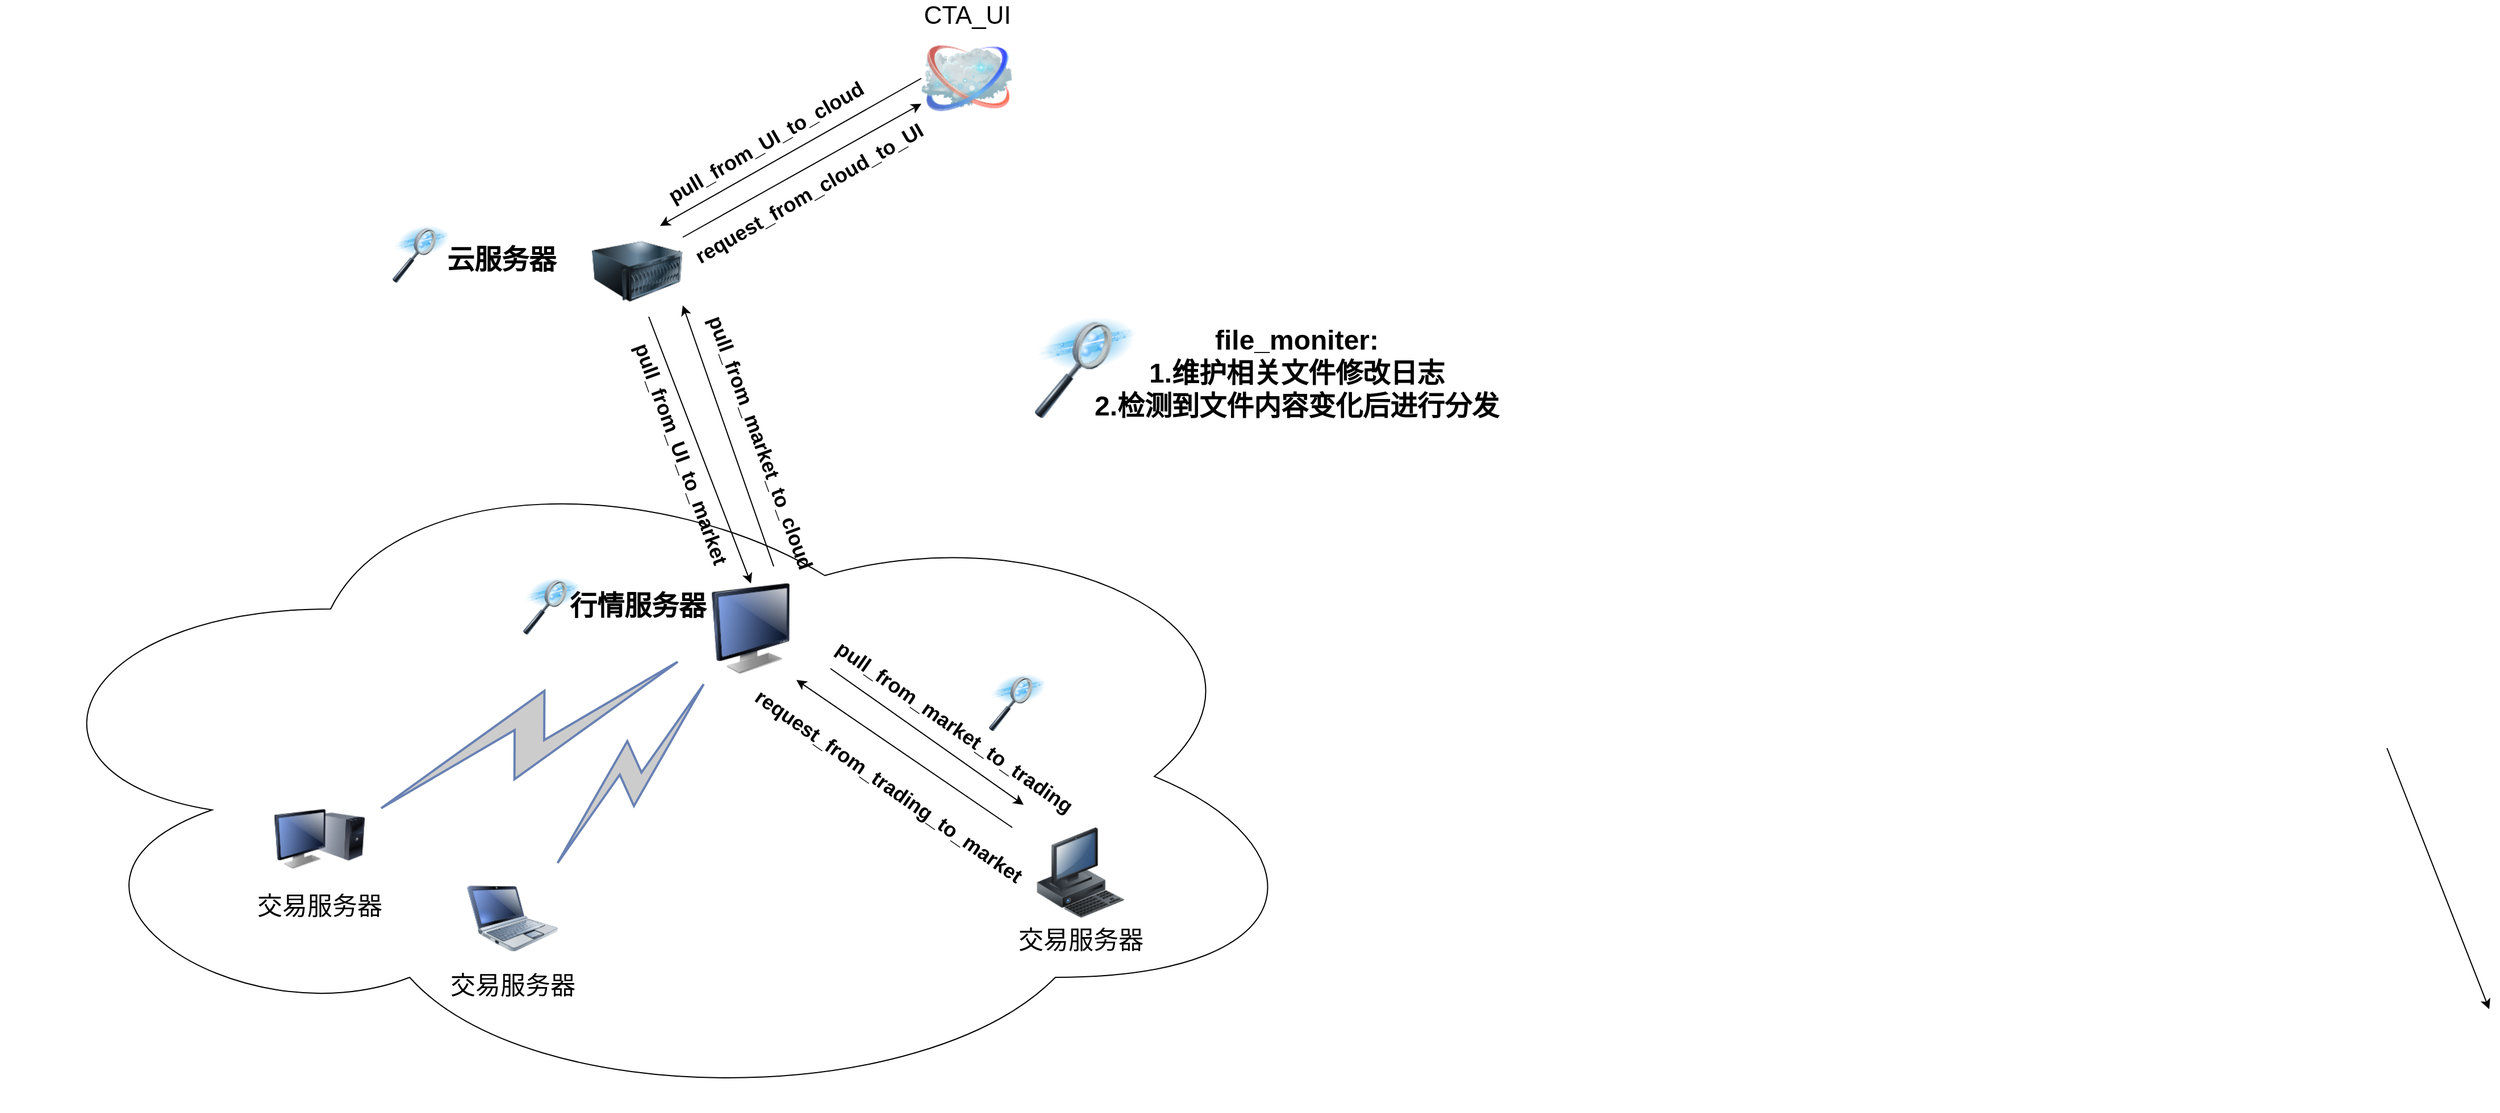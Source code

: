 <mxfile version="21.6.2" type="github">
  <diagram name="Page-1" id="55a83fd1-7818-8e21-69c5-c3457e3827bb">
    <mxGraphModel dx="3174" dy="1974" grid="1" gridSize="10" guides="1" tooltips="1" connect="1" arrows="1" fold="1" page="1" pageScale="1" pageWidth="1100" pageHeight="850" background="none" math="0" shadow="0">
      <root>
        <mxCell id="0" />
        <mxCell id="1" parent="0" />
        <mxCell id="69ecfefc5c41e42c-2" value="CTA_UI" style="image;html=1;labelBackgroundColor=#ffffff;image=img/lib/clip_art/networking/Cloud_128x128.png;rounded=1;shadow=0;comic=0;strokeWidth=2;fontSize=22;labelPosition=center;verticalLabelPosition=top;align=center;verticalAlign=bottom;" parent="1" vertex="1">
          <mxGeometry x="670" y="-20" width="80" height="80" as="geometry" />
        </mxCell>
        <mxCell id="69ecfefc5c41e42c-5" value="交易服务器" style="image;html=1;labelBackgroundColor=#ffffff;image=img/lib/clip_art/computers/Monitor_Tower_128x128.png;rounded=1;shadow=0;comic=0;strokeWidth=2;fontSize=22" parent="1" vertex="1">
          <mxGeometry x="100" y="650" width="80" height="80" as="geometry" />
        </mxCell>
        <mxCell id="69ecfefc5c41e42c-7" value="交易服务器" style="image;html=1;labelBackgroundColor=#ffffff;image=img/lib/clip_art/computers/Workstation_128x128.png;rounded=1;shadow=0;comic=0;strokeWidth=2;fontSize=22" parent="1" vertex="1">
          <mxGeometry x="770" y="680" width="80" height="80" as="geometry" />
        </mxCell>
        <mxCell id="69ecfefc5c41e42c-10" value="交易服务器&lt;br&gt;" style="image;html=1;labelBackgroundColor=#ffffff;image=img/lib/clip_art/computers/Netbook_128x128.png;rounded=1;shadow=0;comic=0;strokeWidth=2;fontSize=22" parent="1" vertex="1">
          <mxGeometry x="270" y="720" width="80" height="80" as="geometry" />
        </mxCell>
        <mxCell id="69ecfefc5c41e42c-12" value="" style="html=1;fillColor=#CCCCCC;strokeColor=#6881B3;gradientColor=none;gradientDirection=north;strokeWidth=2;shape=mxgraph.networks.comm_link_edge;html=1;labelBackgroundColor=none;endArrow=none;fontFamily=Verdana;fontSize=22;fontColor=#000000;fontStyle=1" parent="1" source="69ecfefc5c41e42c-5" edge="1">
          <mxGeometry width="100" height="100" relative="1" as="geometry">
            <mxPoint x="320" y="481.957" as="sourcePoint" />
            <mxPoint x="470" y="526.875" as="targetPoint" />
          </mxGeometry>
        </mxCell>
        <mxCell id="69ecfefc5c41e42c-13" value="" style="html=1;fillColor=#CCCCCC;strokeColor=#6881B3;gradientColor=none;gradientDirection=north;strokeWidth=2;shape=mxgraph.networks.comm_link_edge;html=1;labelBackgroundColor=none;endArrow=none;fontFamily=Verdana;fontSize=22;fontColor=#000000;" parent="1" source="69ecfefc5c41e42c-10" edge="1">
          <mxGeometry width="100" height="100" relative="1" as="geometry">
            <mxPoint x="330" y="491.957" as="sourcePoint" />
            <mxPoint x="485.51" y="545" as="targetPoint" />
          </mxGeometry>
        </mxCell>
        <mxCell id="NVRcVpPu2NZPeXmVPFQy-11" value="" style="image;html=1;image=img/lib/clip_art/computers/Monitor_128x128.png" vertex="1" parent="1">
          <mxGeometry x="480" y="465" width="80" height="80" as="geometry" />
        </mxCell>
        <mxCell id="NVRcVpPu2NZPeXmVPFQy-20" value="云服务器" style="text;strokeColor=none;fillColor=none;html=1;fontSize=24;fontStyle=1;verticalAlign=middle;align=center;" vertex="1" parent="1">
          <mxGeometry x="250" y="160" width="100" height="40" as="geometry" />
        </mxCell>
        <mxCell id="NVRcVpPu2NZPeXmVPFQy-21" value="行情服务器" style="text;strokeColor=none;fillColor=none;html=1;fontSize=24;fontStyle=1;verticalAlign=middle;align=center;" vertex="1" parent="1">
          <mxGeometry x="370" y="465" width="100" height="40" as="geometry" />
        </mxCell>
        <mxCell id="NVRcVpPu2NZPeXmVPFQy-19" value="" style="image;html=1;image=img/lib/clip_art/computers/Server_128x128.png" vertex="1" parent="1">
          <mxGeometry x="380" y="150" width="80" height="80" as="geometry" />
        </mxCell>
        <mxCell id="NVRcVpPu2NZPeXmVPFQy-38" value="" style="endArrow=classic;html=1;rounded=0;" edge="1" parent="1">
          <mxGeometry width="50" height="50" relative="1" as="geometry">
            <mxPoint x="590" y="540" as="sourcePoint" />
            <mxPoint x="760" y="660" as="targetPoint" />
          </mxGeometry>
        </mxCell>
        <mxCell id="NVRcVpPu2NZPeXmVPFQy-39" value="" style="endArrow=classic;html=1;rounded=0;" edge="1" parent="1">
          <mxGeometry width="50" height="50" relative="1" as="geometry">
            <mxPoint x="750" y="680" as="sourcePoint" />
            <mxPoint x="560" y="550" as="targetPoint" />
          </mxGeometry>
        </mxCell>
        <mxCell id="NVRcVpPu2NZPeXmVPFQy-44" value="&lt;font style=&quot;font-size: 18px;&quot;&gt;pull_from_market_to_trading&lt;/font&gt;" style="text;strokeColor=none;fillColor=none;html=1;fontSize=24;fontStyle=1;verticalAlign=middle;align=center;rotation=35;" vertex="1" parent="1">
          <mxGeometry x="650" y="570" width="100" height="40" as="geometry" />
        </mxCell>
        <mxCell id="NVRcVpPu2NZPeXmVPFQy-45" value="&lt;font style=&quot;font-size: 18px;&quot;&gt;request_from_trading_to_market&lt;/font&gt;" style="text;strokeColor=none;fillColor=none;html=1;fontSize=24;fontStyle=1;verticalAlign=middle;align=center;rotation=35;" vertex="1" parent="1">
          <mxGeometry x="592" y="622" width="100" height="40" as="geometry" />
        </mxCell>
        <mxCell id="NVRcVpPu2NZPeXmVPFQy-47" value="" style="ellipse;shape=cloud;whiteSpace=wrap;html=1;fillColor=none;" vertex="1" parent="1">
          <mxGeometry x="-140" y="340" width="1160" height="590" as="geometry" />
        </mxCell>
        <mxCell id="NVRcVpPu2NZPeXmVPFQy-49" value="&lt;font style=&quot;font-size: 18px;&quot;&gt;pull_from_UI_to_market&lt;/font&gt;" style="text;strokeColor=none;fillColor=none;html=1;fontSize=24;fontStyle=1;verticalAlign=middle;align=center;rotation=70;" vertex="1" parent="1">
          <mxGeometry x="410" y="330" width="100" height="40" as="geometry" />
        </mxCell>
        <mxCell id="NVRcVpPu2NZPeXmVPFQy-50" value="" style="endArrow=classic;html=1;rounded=0;" edge="1" parent="1">
          <mxGeometry width="50" height="50" relative="1" as="geometry">
            <mxPoint x="1960" y="610" as="sourcePoint" />
            <mxPoint x="2050" y="840" as="targetPoint" />
          </mxGeometry>
        </mxCell>
        <mxCell id="NVRcVpPu2NZPeXmVPFQy-53" value="" style="endArrow=classic;html=1;rounded=0;entryX=0.5;entryY=0;entryDx=0;entryDy=0;" edge="1" parent="1" target="NVRcVpPu2NZPeXmVPFQy-11">
          <mxGeometry width="50" height="50" relative="1" as="geometry">
            <mxPoint x="430" y="230" as="sourcePoint" />
            <mxPoint x="480" y="180" as="targetPoint" />
          </mxGeometry>
        </mxCell>
        <mxCell id="NVRcVpPu2NZPeXmVPFQy-54" value="" style="endArrow=classic;html=1;rounded=0;" edge="1" parent="1">
          <mxGeometry width="50" height="50" relative="1" as="geometry">
            <mxPoint x="540" y="450" as="sourcePoint" />
            <mxPoint x="460" y="220" as="targetPoint" />
          </mxGeometry>
        </mxCell>
        <mxCell id="NVRcVpPu2NZPeXmVPFQy-55" value="&lt;font style=&quot;font-size: 18px;&quot;&gt;pull_from_market_to_cloud&lt;/font&gt;" style="text;strokeColor=none;fillColor=none;html=1;fontSize=24;fontStyle=1;verticalAlign=middle;align=center;rotation=70;" vertex="1" parent="1">
          <mxGeometry x="480" y="320" width="100" height="40" as="geometry" />
        </mxCell>
        <mxCell id="NVRcVpPu2NZPeXmVPFQy-56" value="" style="endArrow=classic;html=1;rounded=0;entryX=0.75;entryY=0;entryDx=0;entryDy=0;exitX=0;exitY=0.5;exitDx=0;exitDy=0;" edge="1" parent="1" source="69ecfefc5c41e42c-2" target="NVRcVpPu2NZPeXmVPFQy-19">
          <mxGeometry width="50" height="50" relative="1" as="geometry">
            <mxPoint x="610" y="-20" as="sourcePoint" />
            <mxPoint x="575" y="25" as="targetPoint" />
          </mxGeometry>
        </mxCell>
        <mxCell id="NVRcVpPu2NZPeXmVPFQy-58" value="" style="endArrow=classic;html=1;rounded=0;" edge="1" parent="1" target="69ecfefc5c41e42c-2">
          <mxGeometry width="50" height="50" relative="1" as="geometry">
            <mxPoint x="460" y="160" as="sourcePoint" />
            <mxPoint x="510" y="110" as="targetPoint" />
          </mxGeometry>
        </mxCell>
        <mxCell id="NVRcVpPu2NZPeXmVPFQy-59" value="&lt;font style=&quot;font-size: 18px;&quot;&gt;pull_from_UI_to_cloud&lt;/font&gt;" style="text;strokeColor=none;fillColor=none;html=1;fontSize=24;fontStyle=1;verticalAlign=middle;align=center;rotation=-30;" vertex="1" parent="1">
          <mxGeometry x="482" y="55" width="100" height="40" as="geometry" />
        </mxCell>
        <mxCell id="NVRcVpPu2NZPeXmVPFQy-60" value="&lt;font style=&quot;font-size: 18px;&quot;&gt;request_from_cloud_to_UI&lt;/font&gt;" style="text;strokeColor=none;fillColor=none;html=1;fontSize=24;fontStyle=1;verticalAlign=middle;align=center;rotation=-30;" vertex="1" parent="1">
          <mxGeometry x="520" y="100" width="100" height="40" as="geometry" />
        </mxCell>
        <mxCell id="NVRcVpPu2NZPeXmVPFQy-61" value="" style="image;html=1;image=img/lib/clip_art/computers/Data_Filtering_128x128.png" vertex="1" parent="1">
          <mxGeometry x="310" y="460" width="70" height="50" as="geometry" />
        </mxCell>
        <mxCell id="NVRcVpPu2NZPeXmVPFQy-62" value="" style="image;html=1;image=img/lib/clip_art/computers/Data_Filtering_128x128.png" vertex="1" parent="1">
          <mxGeometry x="200" y="150" width="60" height="50" as="geometry" />
        </mxCell>
        <mxCell id="NVRcVpPu2NZPeXmVPFQy-63" value="" style="image;html=1;image=img/lib/clip_art/computers/Data_Filtering_128x128.png" vertex="1" parent="1">
          <mxGeometry x="770" y="230" width="90" height="90" as="geometry" />
        </mxCell>
        <mxCell id="NVRcVpPu2NZPeXmVPFQy-64" value="file_moniter: &lt;br&gt;1.维护相关文件修改日志&lt;br&gt;2.检测到文件内容变化后进行分发&lt;br&gt;" style="text;strokeColor=none;fillColor=none;html=1;fontSize=24;fontStyle=1;verticalAlign=middle;align=center;" vertex="1" parent="1">
          <mxGeometry x="950" y="260" width="100" height="40" as="geometry" />
        </mxCell>
        <mxCell id="NVRcVpPu2NZPeXmVPFQy-65" value="" style="image;html=1;image=img/lib/clip_art/computers/Data_Filtering_128x128.png" vertex="1" parent="1">
          <mxGeometry x="720" y="545" width="70" height="50" as="geometry" />
        </mxCell>
      </root>
    </mxGraphModel>
  </diagram>
</mxfile>
